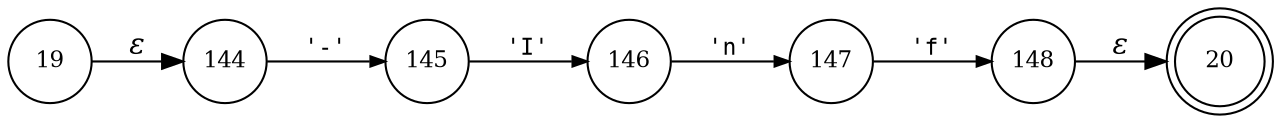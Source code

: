 digraph ATN {
rankdir=LR;
s20[fontsize=11, label="20", shape=doublecircle, fixedsize=true, width=.6];
s144[fontsize=11,label="144", shape=circle, fixedsize=true, width=.55, peripheries=1];
s145[fontsize=11,label="145", shape=circle, fixedsize=true, width=.55, peripheries=1];
s146[fontsize=11,label="146", shape=circle, fixedsize=true, width=.55, peripheries=1];
s19[fontsize=11,label="19", shape=circle, fixedsize=true, width=.55, peripheries=1];
s147[fontsize=11,label="147", shape=circle, fixedsize=true, width=.55, peripheries=1];
s148[fontsize=11,label="148", shape=circle, fixedsize=true, width=.55, peripheries=1];
s19 -> s144 [fontname="Times-Italic", label="&epsilon;"];
s144 -> s145 [fontsize=11, fontname="Courier", arrowsize=.7, label = "'-'", arrowhead = normal];
s145 -> s146 [fontsize=11, fontname="Courier", arrowsize=.7, label = "'I'", arrowhead = normal];
s146 -> s147 [fontsize=11, fontname="Courier", arrowsize=.7, label = "'n'", arrowhead = normal];
s147 -> s148 [fontsize=11, fontname="Courier", arrowsize=.7, label = "'f'", arrowhead = normal];
s148 -> s20 [fontname="Times-Italic", label="&epsilon;"];
}